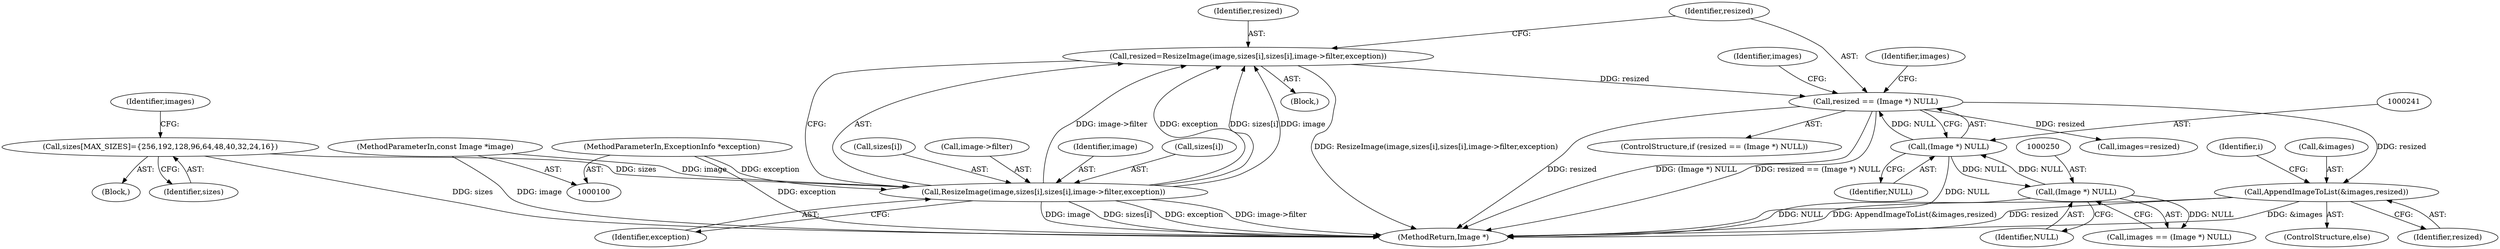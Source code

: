 digraph "0_ImageMagick_0f6fc2d5bf8f500820c3dbcf0d23ee14f2d9f734_2@pointer" {
"1000256" [label="(Call,AppendImageToList(&images,resized))"];
"1000238" [label="(Call,resized == (Image *) NULL)"];
"1000223" [label="(Call,resized=ResizeImage(image,sizes[i],sizes[i],image->filter,exception))"];
"1000225" [label="(Call,ResizeImage(image,sizes[i],sizes[i],image->filter,exception))"];
"1000101" [label="(MethodParameterIn,const Image *image)"];
"1000112" [label="(Call,sizes[MAX_SIZES]={256,192,128,96,64,48,40,32,24,16})"];
"1000104" [label="(MethodParameterIn,ExceptionInfo *exception)"];
"1000240" [label="(Call,(Image *) NULL)"];
"1000249" [label="(Call,(Image *) NULL)"];
"1000249" [label="(Call,(Image *) NULL)"];
"1000239" [label="(Identifier,resized)"];
"1000105" [label="(Block,)"];
"1000248" [label="(Identifier,images)"];
"1000230" [label="(Call,sizes[i])"];
"1000113" [label="(Identifier,sizes)"];
"1000240" [label="(Call,(Image *) NULL)"];
"1000221" [label="(Identifier,i)"];
"1000255" [label="(ControlStructure,else)"];
"1000236" [label="(Identifier,exception)"];
"1000222" [label="(Block,)"];
"1000251" [label="(Identifier,NULL)"];
"1000233" [label="(Call,image->filter)"];
"1000242" [label="(Identifier,NULL)"];
"1000262" [label="(MethodReturn,Image *)"];
"1000104" [label="(MethodParameterIn,ExceptionInfo *exception)"];
"1000101" [label="(MethodParameterIn,const Image *image)"];
"1000252" [label="(Call,images=resized)"];
"1000256" [label="(Call,AppendImageToList(&images,resized))"];
"1000237" [label="(ControlStructure,if (resized == (Image *) NULL))"];
"1000226" [label="(Identifier,image)"];
"1000225" [label="(Call,ResizeImage(image,sizes[i],sizes[i],image->filter,exception))"];
"1000227" [label="(Call,sizes[i])"];
"1000245" [label="(Identifier,images)"];
"1000259" [label="(Identifier,resized)"];
"1000115" [label="(Identifier,images)"];
"1000224" [label="(Identifier,resized)"];
"1000223" [label="(Call,resized=ResizeImage(image,sizes[i],sizes[i],image->filter,exception))"];
"1000238" [label="(Call,resized == (Image *) NULL)"];
"1000112" [label="(Call,sizes[MAX_SIZES]={256,192,128,96,64,48,40,32,24,16})"];
"1000247" [label="(Call,images == (Image *) NULL)"];
"1000257" [label="(Call,&images)"];
"1000256" -> "1000255"  [label="AST: "];
"1000256" -> "1000259"  [label="CFG: "];
"1000257" -> "1000256"  [label="AST: "];
"1000259" -> "1000256"  [label="AST: "];
"1000221" -> "1000256"  [label="CFG: "];
"1000256" -> "1000262"  [label="DDG: resized"];
"1000256" -> "1000262"  [label="DDG: &images"];
"1000256" -> "1000262"  [label="DDG: AppendImageToList(&images,resized)"];
"1000238" -> "1000256"  [label="DDG: resized"];
"1000238" -> "1000237"  [label="AST: "];
"1000238" -> "1000240"  [label="CFG: "];
"1000239" -> "1000238"  [label="AST: "];
"1000240" -> "1000238"  [label="AST: "];
"1000245" -> "1000238"  [label="CFG: "];
"1000248" -> "1000238"  [label="CFG: "];
"1000238" -> "1000262"  [label="DDG: resized"];
"1000238" -> "1000262"  [label="DDG: (Image *) NULL"];
"1000238" -> "1000262"  [label="DDG: resized == (Image *) NULL"];
"1000223" -> "1000238"  [label="DDG: resized"];
"1000240" -> "1000238"  [label="DDG: NULL"];
"1000238" -> "1000252"  [label="DDG: resized"];
"1000223" -> "1000222"  [label="AST: "];
"1000223" -> "1000225"  [label="CFG: "];
"1000224" -> "1000223"  [label="AST: "];
"1000225" -> "1000223"  [label="AST: "];
"1000239" -> "1000223"  [label="CFG: "];
"1000223" -> "1000262"  [label="DDG: ResizeImage(image,sizes[i],sizes[i],image->filter,exception)"];
"1000225" -> "1000223"  [label="DDG: image->filter"];
"1000225" -> "1000223"  [label="DDG: exception"];
"1000225" -> "1000223"  [label="DDG: sizes[i]"];
"1000225" -> "1000223"  [label="DDG: image"];
"1000225" -> "1000236"  [label="CFG: "];
"1000226" -> "1000225"  [label="AST: "];
"1000227" -> "1000225"  [label="AST: "];
"1000230" -> "1000225"  [label="AST: "];
"1000233" -> "1000225"  [label="AST: "];
"1000236" -> "1000225"  [label="AST: "];
"1000225" -> "1000262"  [label="DDG: image"];
"1000225" -> "1000262"  [label="DDG: sizes[i]"];
"1000225" -> "1000262"  [label="DDG: exception"];
"1000225" -> "1000262"  [label="DDG: image->filter"];
"1000101" -> "1000225"  [label="DDG: image"];
"1000112" -> "1000225"  [label="DDG: sizes"];
"1000104" -> "1000225"  [label="DDG: exception"];
"1000101" -> "1000100"  [label="AST: "];
"1000101" -> "1000262"  [label="DDG: image"];
"1000112" -> "1000105"  [label="AST: "];
"1000112" -> "1000113"  [label="CFG: "];
"1000113" -> "1000112"  [label="AST: "];
"1000115" -> "1000112"  [label="CFG: "];
"1000112" -> "1000262"  [label="DDG: sizes"];
"1000104" -> "1000100"  [label="AST: "];
"1000104" -> "1000262"  [label="DDG: exception"];
"1000240" -> "1000242"  [label="CFG: "];
"1000241" -> "1000240"  [label="AST: "];
"1000242" -> "1000240"  [label="AST: "];
"1000240" -> "1000262"  [label="DDG: NULL"];
"1000249" -> "1000240"  [label="DDG: NULL"];
"1000240" -> "1000249"  [label="DDG: NULL"];
"1000249" -> "1000247"  [label="AST: "];
"1000249" -> "1000251"  [label="CFG: "];
"1000250" -> "1000249"  [label="AST: "];
"1000251" -> "1000249"  [label="AST: "];
"1000247" -> "1000249"  [label="CFG: "];
"1000249" -> "1000262"  [label="DDG: NULL"];
"1000249" -> "1000247"  [label="DDG: NULL"];
}

